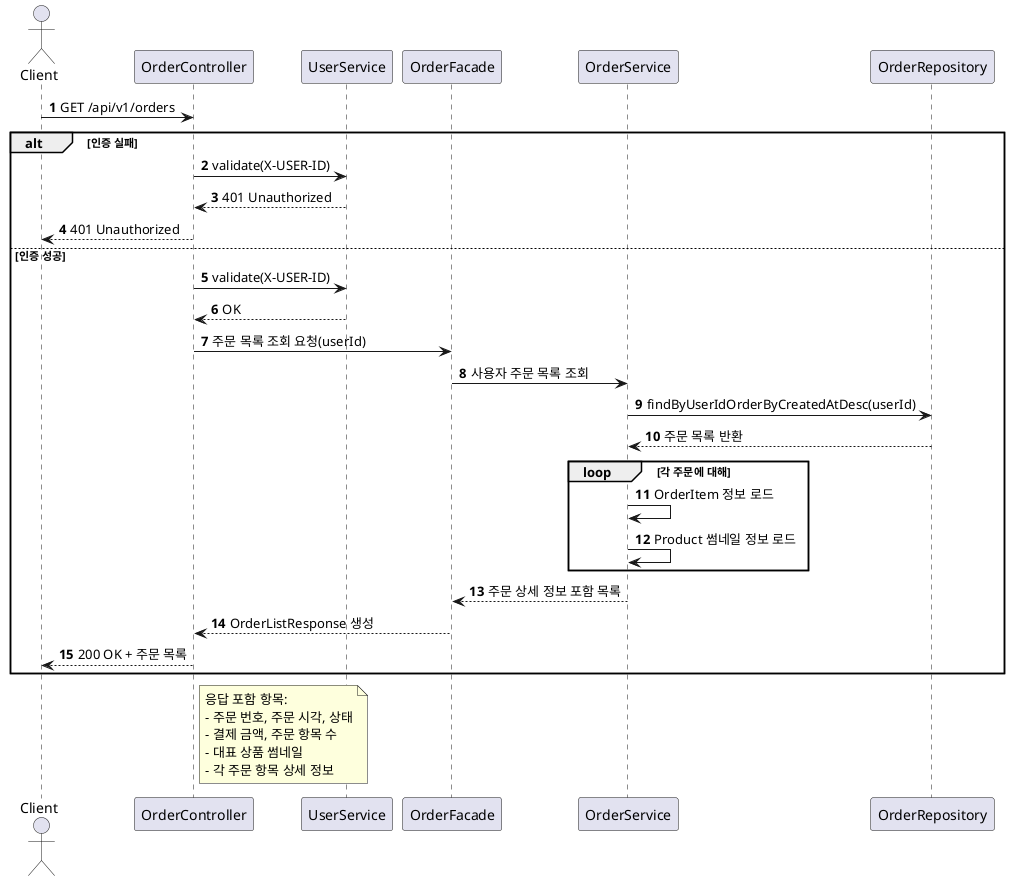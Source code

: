@startuml
'https://plantuml.com/sequence-diagram

autonumber

actor Client
participant OrderController
participant UserService
participant OrderFacade
participant OrderService
participant OrderRepository

Client -> OrderController : GET /api/v1/orders

alt 인증 실패
    OrderController -> UserService : validate(X-USER-ID)
    UserService --> OrderController : 401 Unauthorized
    OrderController --> Client : 401 Unauthorized
else 인증 성공
    OrderController -> UserService : validate(X-USER-ID)
    UserService --> OrderController : OK
    
    OrderController -> OrderFacade : 주문 목록 조회 요청(userId)
    
    OrderFacade -> OrderService : 사용자 주문 목록 조회
    OrderService -> OrderRepository : findByUserIdOrderByCreatedAtDesc(userId)
    OrderRepository --> OrderService : 주문 목록 반환
    
    loop 각 주문에 대해
        OrderService -> OrderService : OrderItem 정보 로드
        OrderService -> OrderService : Product 썸네일 정보 로드
    end
    
    OrderService --> OrderFacade : 주문 상세 정보 포함 목록
    
    OrderFacade --> OrderController : OrderListResponse 생성
    
    OrderController --> Client : 200 OK + 주문 목록
end

note right of OrderController
응답 포함 항목:
- 주문 번호, 주문 시각, 상태
- 결제 금액, 주문 항목 수
- 대표 상품 썸네일
- 각 주문 항목 상세 정보
end note

@enduml